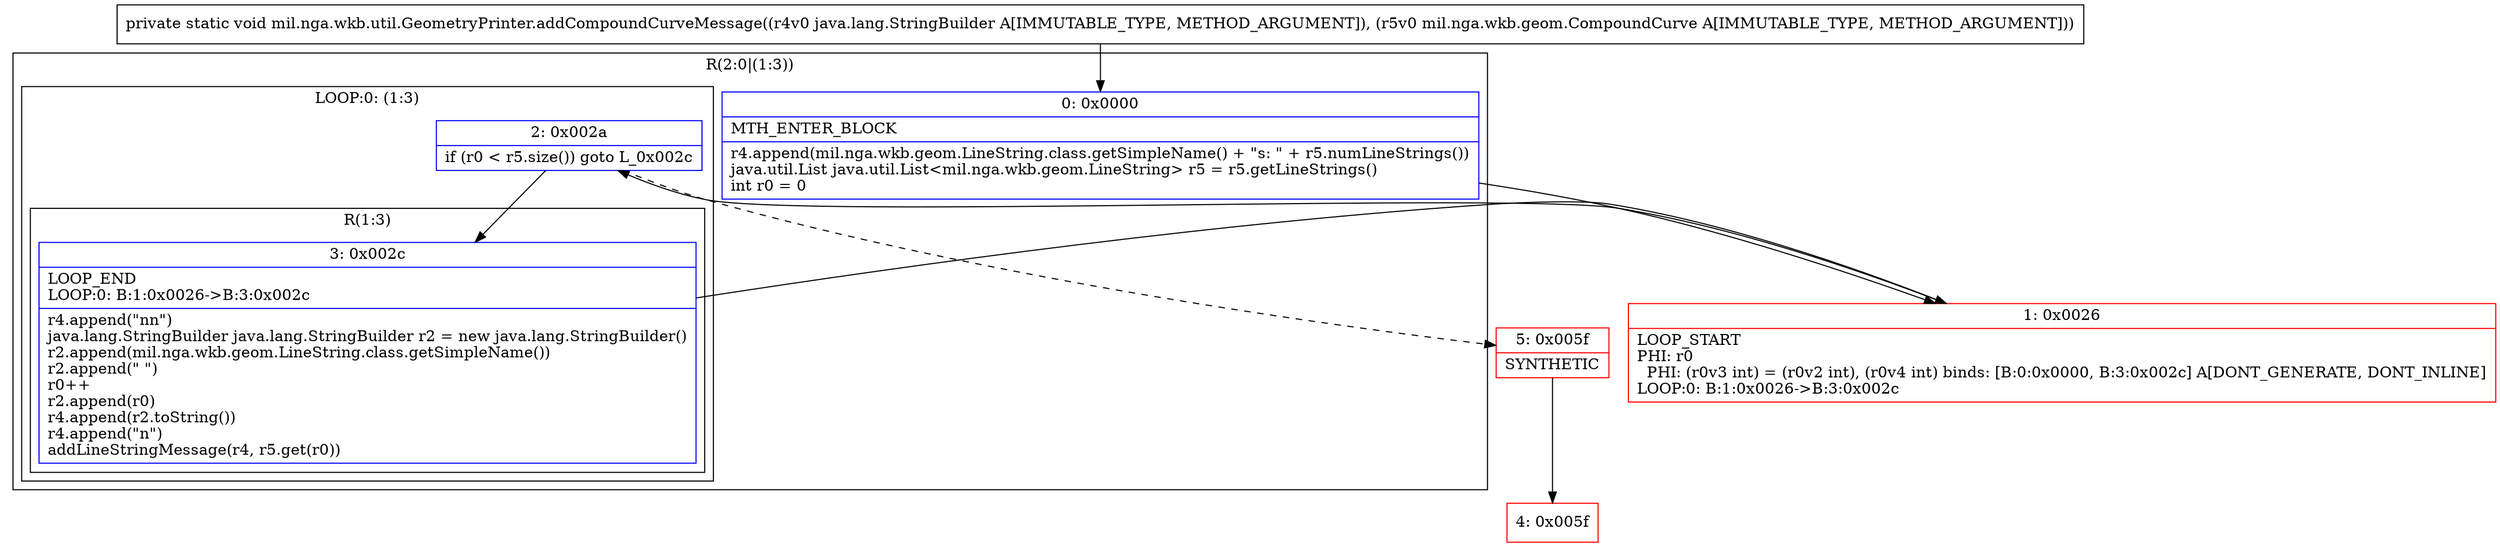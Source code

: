 digraph "CFG formil.nga.wkb.util.GeometryPrinter.addCompoundCurveMessage(Ljava\/lang\/StringBuilder;Lmil\/nga\/wkb\/geom\/CompoundCurve;)V" {
subgraph cluster_Region_361817646 {
label = "R(2:0|(1:3))";
node [shape=record,color=blue];
Node_0 [shape=record,label="{0\:\ 0x0000|MTH_ENTER_BLOCK\l|r4.append(mil.nga.wkb.geom.LineString.class.getSimpleName() + \"s: \" + r5.numLineStrings())\ljava.util.List java.util.List\<mil.nga.wkb.geom.LineString\> r5 = r5.getLineStrings()\lint r0 = 0\l}"];
subgraph cluster_LoopRegion_1700072065 {
label = "LOOP:0: (1:3)";
node [shape=record,color=blue];
Node_2 [shape=record,label="{2\:\ 0x002a|if (r0 \< r5.size()) goto L_0x002c\l}"];
subgraph cluster_Region_1814517828 {
label = "R(1:3)";
node [shape=record,color=blue];
Node_3 [shape=record,label="{3\:\ 0x002c|LOOP_END\lLOOP:0: B:1:0x0026\-\>B:3:0x002c\l|r4.append(\"nn\")\ljava.lang.StringBuilder java.lang.StringBuilder r2 = new java.lang.StringBuilder()\lr2.append(mil.nga.wkb.geom.LineString.class.getSimpleName())\lr2.append(\" \")\lr0++\lr2.append(r0)\lr4.append(r2.toString())\lr4.append(\"n\")\laddLineStringMessage(r4, r5.get(r0))\l}"];
}
}
}
Node_1 [shape=record,color=red,label="{1\:\ 0x0026|LOOP_START\lPHI: r0 \l  PHI: (r0v3 int) = (r0v2 int), (r0v4 int) binds: [B:0:0x0000, B:3:0x002c] A[DONT_GENERATE, DONT_INLINE]\lLOOP:0: B:1:0x0026\-\>B:3:0x002c\l}"];
Node_4 [shape=record,color=red,label="{4\:\ 0x005f}"];
Node_5 [shape=record,color=red,label="{5\:\ 0x005f|SYNTHETIC\l}"];
MethodNode[shape=record,label="{private static void mil.nga.wkb.util.GeometryPrinter.addCompoundCurveMessage((r4v0 java.lang.StringBuilder A[IMMUTABLE_TYPE, METHOD_ARGUMENT]), (r5v0 mil.nga.wkb.geom.CompoundCurve A[IMMUTABLE_TYPE, METHOD_ARGUMENT])) }"];
MethodNode -> Node_0;
Node_0 -> Node_1;
Node_2 -> Node_3;
Node_2 -> Node_5[style=dashed];
Node_3 -> Node_1;
Node_1 -> Node_2;
Node_5 -> Node_4;
}

